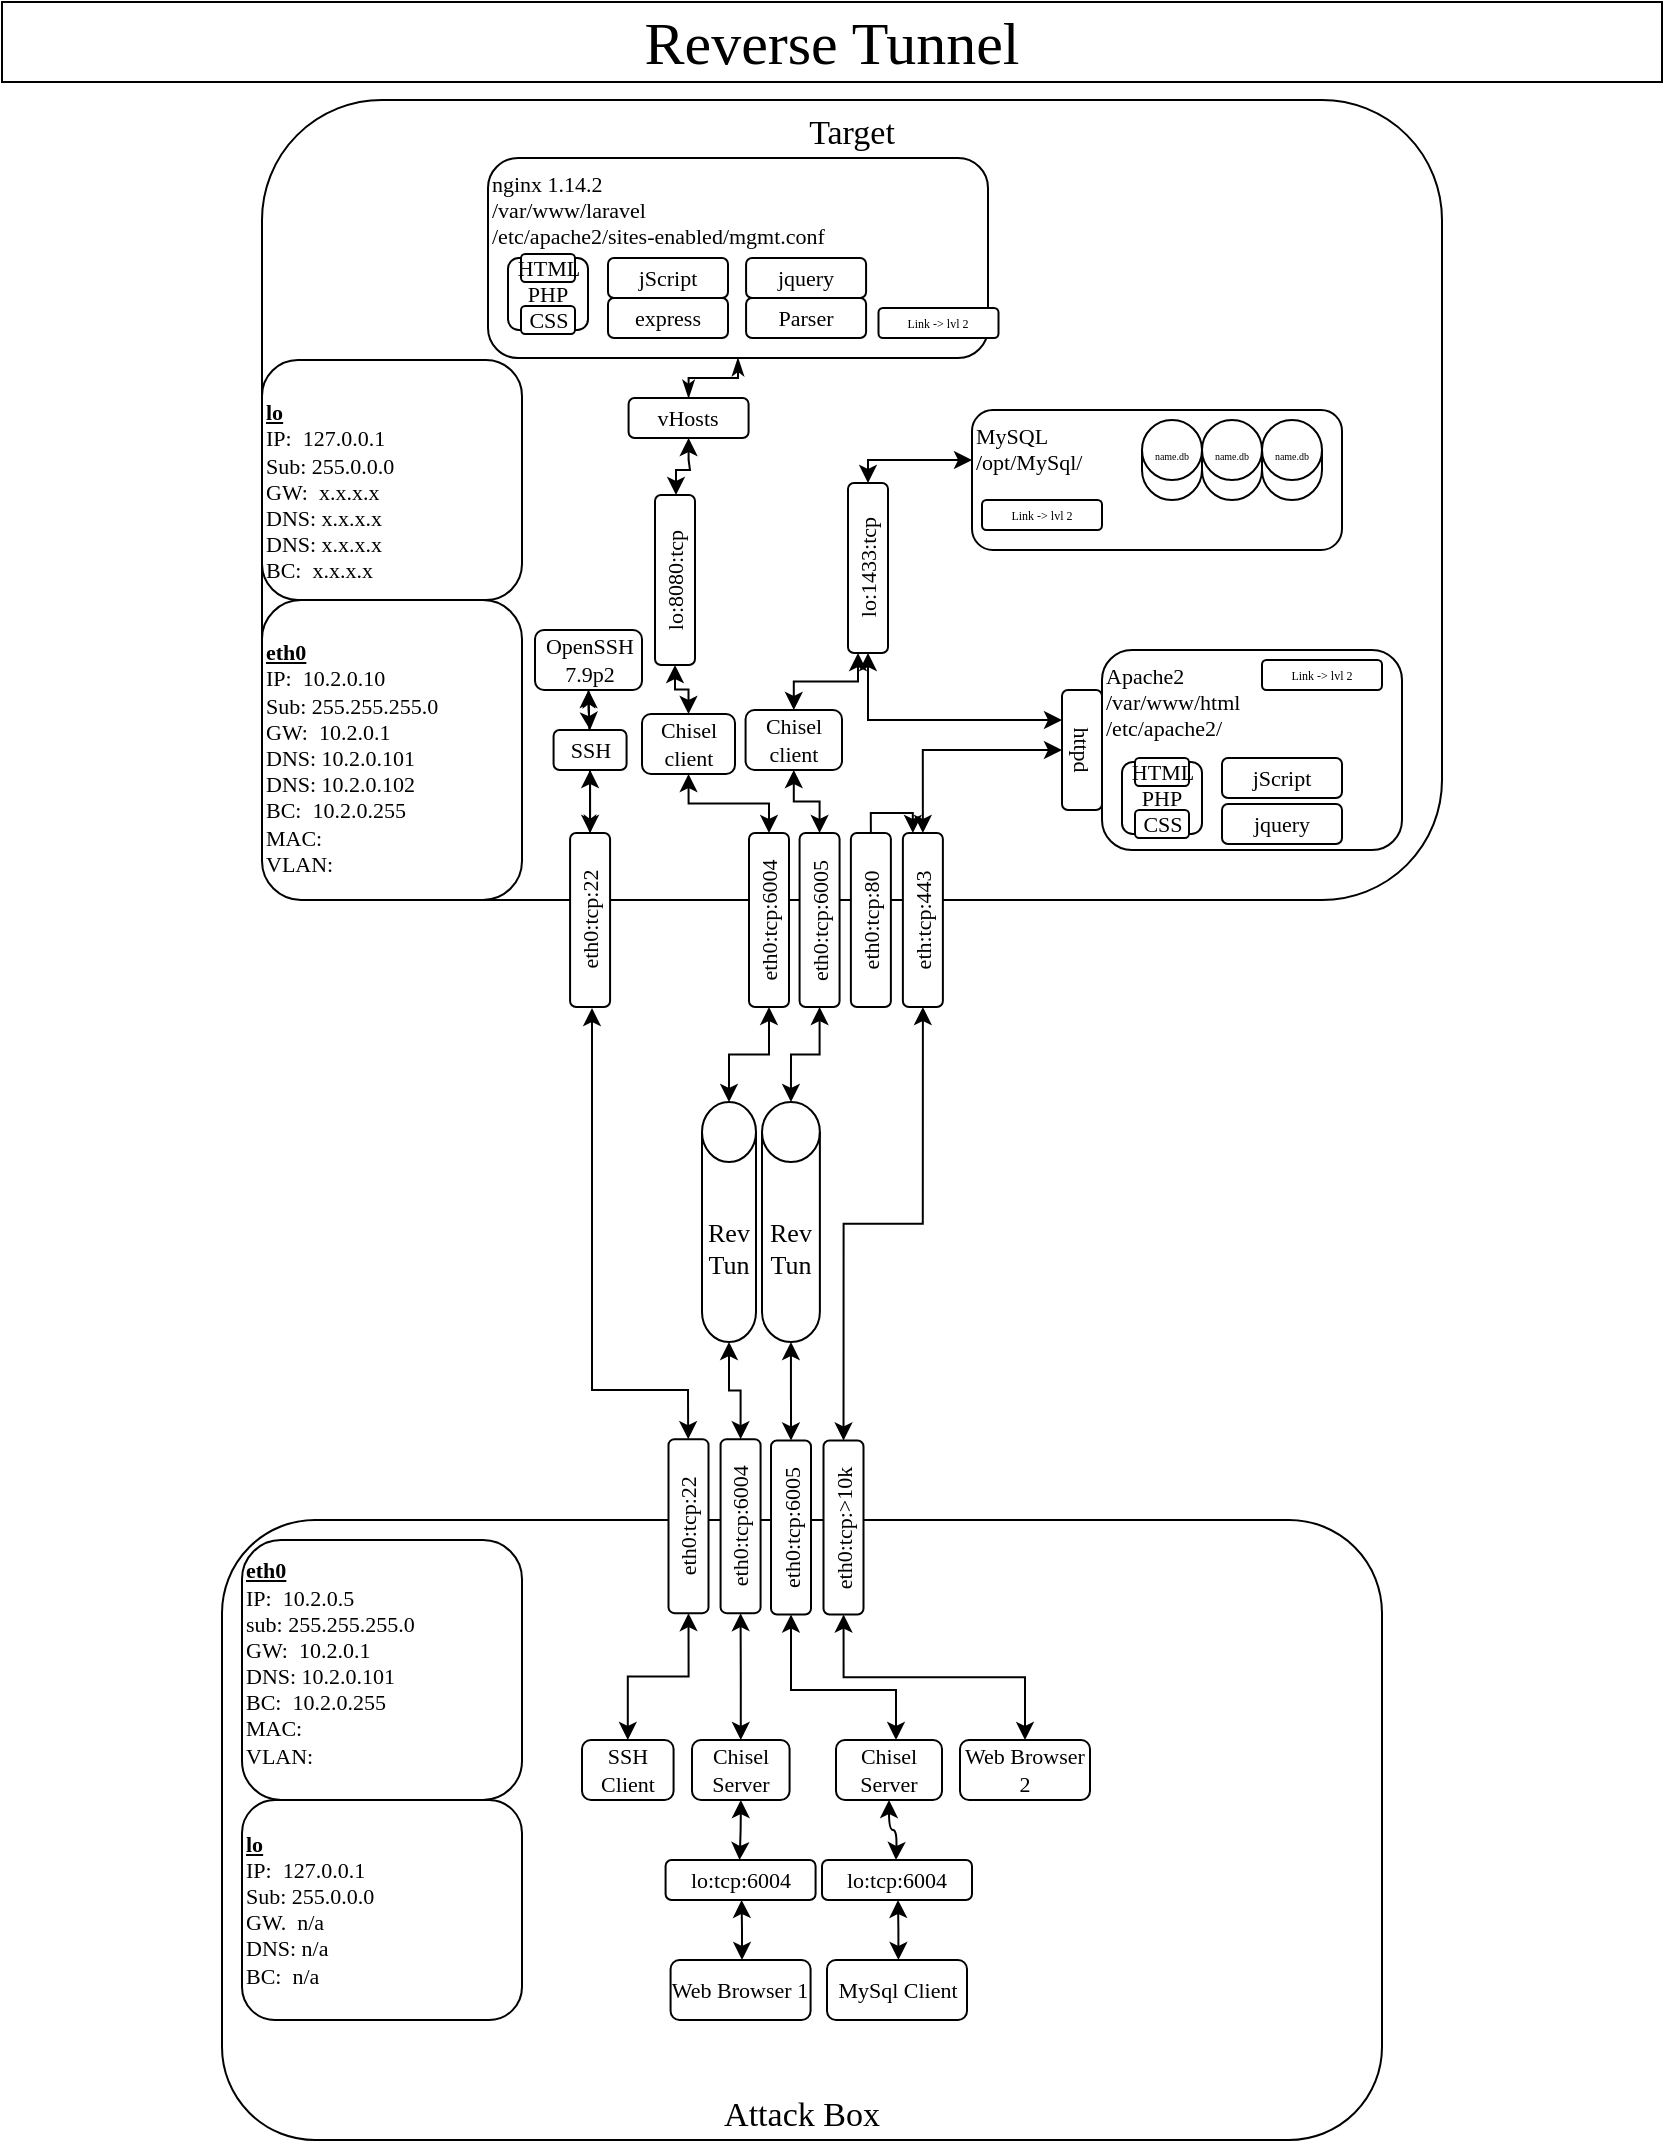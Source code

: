 <mxfile version="16.2.4" type="device"><diagram id="3fpJ-dFq9OA5eeol_tuH" name="Page-1"><mxGraphModel dx="2370" dy="1287" grid="1" gridSize="10" guides="1" tooltips="1" connect="1" arrows="1" fold="1" page="1" pageScale="1" pageWidth="850" pageHeight="1100" math="0" shadow="0"><root><mxCell id="0"/><mxCell id="1" parent="0"/><mxCell id="-dUxKXl-F5HBrXKKuW2g-21" value="Target" style="whiteSpace=wrap;html=1;rounded=1;fontFamily=Lucida Console;fontSize=17;verticalAlign=top;" parent="1" vertex="1"><mxGeometry x="140" y="55" width="590" height="400" as="geometry"/></mxCell><mxCell id="-dUxKXl-F5HBrXKKuW2g-3" value="Attack Box" style="whiteSpace=wrap;html=1;rounded=1;fontFamily=Lucida Console;fontSize=17;verticalAlign=bottom;" parent="1" vertex="1"><mxGeometry x="120" y="765" width="580" height="310" as="geometry"/></mxCell><mxCell id="-dUxKXl-F5HBrXKKuW2g-6" value="&lt;b&gt;&lt;u&gt;eth0&lt;/u&gt;&lt;/b&gt;&lt;br&gt;IP:&amp;nbsp; 10.2.0.5&lt;br&gt;sub: 255.255.255.0&lt;br&gt;GW:&amp;nbsp; 10.2.0.1&lt;br&gt;DNS: 10.2.0.101&lt;br&gt;BC:&amp;nbsp; 10.2.0.255&lt;br&gt;MAC:&amp;nbsp;&lt;br&gt;VLAN:&amp;nbsp;&lt;br&gt;&amp;nbsp;&amp;nbsp;" style="rounded=1;whiteSpace=wrap;html=1;verticalAlign=bottom;align=left;fontFamily=Lucida Console;fontSize=11;" parent="1" vertex="1"><mxGeometry x="130" y="775" width="140" height="130" as="geometry"/></mxCell><mxCell id="-dUxKXl-F5HBrXKKuW2g-7" value="&lt;b&gt;&lt;u&gt;lo&lt;/u&gt;&lt;/b&gt;&lt;br&gt;IP:&amp;nbsp; 127.0.0.1&lt;br&gt;Sub: 255.0.0.0&lt;br&gt;GW.&amp;nbsp; n/a&lt;br&gt;DNS: n/a&lt;br&gt;BC:&amp;nbsp; n/a&lt;br&gt;&amp;nbsp;" style="rounded=1;whiteSpace=wrap;html=1;verticalAlign=bottom;align=left;fontFamily=Lucida Console;fontSize=11;" parent="1" vertex="1"><mxGeometry x="130" y="905" width="140" height="110" as="geometry"/></mxCell><mxCell id="-dUxKXl-F5HBrXKKuW2g-12" value="&lt;b&gt;&lt;u&gt;&lt;br&gt;eth0&lt;/u&gt;&lt;/b&gt;&lt;br&gt;IP:&amp;nbsp; 10.2.0.10&lt;br&gt;Sub: 255.255.255.0&lt;br&gt;GW:&amp;nbsp; 10.2.0.1&lt;br&gt;DNS: 10.2.0.101&lt;br&gt;DNS: 10.2.0.102&lt;br&gt;BC:&amp;nbsp; 10.2.0.255&lt;br&gt;MAC:&amp;nbsp;&lt;br&gt;VLAN:&amp;nbsp;" style="rounded=1;whiteSpace=wrap;html=1;verticalAlign=top;align=left;fontFamily=Lucida Console;fontSize=11;" parent="1" vertex="1"><mxGeometry x="140" y="305" width="130" height="150" as="geometry"/></mxCell><mxCell id="-dUxKXl-F5HBrXKKuW2g-13" value="&lt;b&gt;&lt;u&gt;&lt;br&gt;lo&lt;/u&gt;&lt;/b&gt;&lt;br&gt;IP:&amp;nbsp; 127.0.0.1&lt;br&gt;Sub: 255.0.0.0&lt;br&gt;GW:&amp;nbsp; x.x.x.x&lt;br&gt;DNS: x.x.x.x&lt;br&gt;DNS: x.x.x.x&lt;br&gt;BC:&amp;nbsp; x.x.x.x" style="rounded=1;whiteSpace=wrap;html=1;verticalAlign=top;align=left;fontFamily=Lucida Console;fontSize=11;" parent="1" vertex="1"><mxGeometry x="140" y="185" width="130" height="120" as="geometry"/></mxCell><mxCell id="-dUxKXl-F5HBrXKKuW2g-18" value="eth0:tcp:6004" style="rounded=1;whiteSpace=wrap;html=1;verticalAlign=middle;align=center;spacing=1;fontFamily=Lucida Console;fontSize=11;rotation=-90;" parent="1" vertex="1"><mxGeometry x="335.79" y="758.07" width="87" height="20" as="geometry"/></mxCell><mxCell id="-dUxKXl-F5HBrXKKuW2g-19" value="eth0:tcp:&amp;gt;10k" style="rounded=1;whiteSpace=wrap;html=1;verticalAlign=middle;align=center;spacing=1;fontFamily=Lucida Console;fontSize=11;rotation=-90;" parent="1" vertex="1"><mxGeometry x="387.25" y="758.75" width="87" height="20" as="geometry"/></mxCell><mxCell id="-dUxKXl-F5HBrXKKuW2g-20" value="lo:tcp:6004" style="rounded=1;whiteSpace=wrap;html=1;verticalAlign=middle;align=center;spacing=1;fontFamily=Lucida Console;fontSize=11;rotation=0;" parent="1" vertex="1"><mxGeometry x="341.79" y="935" width="75" height="20" as="geometry"/></mxCell><mxCell id="-dUxKXl-F5HBrXKKuW2g-22" value="eth0:tcp:6004" style="rounded=1;whiteSpace=wrap;html=1;verticalAlign=middle;align=center;spacing=1;fontFamily=Lucida Console;fontSize=11;rotation=-90;" parent="1" vertex="1"><mxGeometry x="350" y="455" width="87" height="20" as="geometry"/></mxCell><mxCell id="-dUxKXl-F5HBrXKKuW2g-23" value="eth:tcp:443" style="rounded=1;whiteSpace=wrap;html=1;verticalAlign=middle;align=center;spacing=1;fontFamily=Lucida Console;fontSize=11;rotation=-90;" parent="1" vertex="1"><mxGeometry x="426.94" y="455" width="87" height="20" as="geometry"/></mxCell><mxCell id="-dUxKXl-F5HBrXKKuW2g-24" value="eth0:tcp:80" style="rounded=1;whiteSpace=wrap;html=1;verticalAlign=middle;align=center;spacing=1;fontFamily=Lucida Console;fontSize=11;rotation=-90;" parent="1" vertex="1"><mxGeometry x="400.94" y="455" width="87" height="20" as="geometry"/></mxCell><mxCell id="-dUxKXl-F5HBrXKKuW2g-25" value="lo:1433:tcp" style="rounded=1;whiteSpace=wrap;html=1;verticalAlign=middle;align=center;spacing=1;fontFamily=Lucida Console;fontSize=11;rotation=-90;" parent="1" vertex="1"><mxGeometry x="400.5" y="279" width="85" height="20" as="geometry"/></mxCell><mxCell id="-dUxKXl-F5HBrXKKuW2g-26" value="" style="endArrow=classic;startArrow=classic;html=1;rounded=0;fontFamily=Lucida Console;fontSize=17;entryX=0;entryY=0.5;entryDx=0;entryDy=0;sketch=0;edgeStyle=orthogonalEdgeStyle;exitX=0.5;exitY=0;exitDx=0;exitDy=0;" parent="1" source="-dUxKXl-F5HBrXKKuW2g-29" target="-dUxKXl-F5HBrXKKuW2g-18" edge="1"><mxGeometry width="50" height="50" relative="1" as="geometry"><mxPoint x="750" y="855" as="sourcePoint"/><mxPoint x="800" y="805" as="targetPoint"/></mxGeometry></mxCell><mxCell id="-dUxKXl-F5HBrXKKuW2g-27" value="Web Browser 1" style="rounded=1;whiteSpace=wrap;html=1;verticalAlign=middle;align=center;spacing=1;fontFamily=Lucida Console;fontSize=11;rotation=0;" parent="1" vertex="1"><mxGeometry x="344.29" y="985" width="70" height="30" as="geometry"/></mxCell><mxCell id="-dUxKXl-F5HBrXKKuW2g-29" value="Chisel Server" style="rounded=1;whiteSpace=wrap;html=1;verticalAlign=middle;align=center;spacing=1;fontFamily=Lucida Console;fontSize=11;rotation=0;" parent="1" vertex="1"><mxGeometry x="355" y="875" width="48.79" height="30" as="geometry"/></mxCell><mxCell id="-dUxKXl-F5HBrXKKuW2g-30" value="" style="endArrow=classic;startArrow=classic;html=1;rounded=0;fontFamily=Lucida Console;fontSize=17;sketch=0;edgeStyle=orthogonalEdgeStyle;entryX=0.5;entryY=1;entryDx=0;entryDy=0;" parent="1" edge="1"><mxGeometry width="50" height="50" relative="1" as="geometry"><mxPoint x="380" y="985" as="sourcePoint"/><mxPoint x="379.79" y="955" as="targetPoint"/><Array as="points"><mxPoint x="380" y="970"/></Array></mxGeometry></mxCell><mxCell id="-dUxKXl-F5HBrXKKuW2g-31" value="Web Browser 2" style="rounded=1;whiteSpace=wrap;html=1;verticalAlign=middle;align=center;spacing=1;fontFamily=Lucida Console;fontSize=11;rotation=0;" parent="1" vertex="1"><mxGeometry x="489" y="875" width="65" height="30" as="geometry"/></mxCell><mxCell id="-dUxKXl-F5HBrXKKuW2g-33" value="Rev&lt;br&gt;Tun" style="shape=cylinder3;whiteSpace=wrap;html=1;boundedLbl=1;backgroundOutline=1;size=15;rounded=1;fontFamily=Lucida Console;fontSize=13;" parent="1" vertex="1"><mxGeometry x="360" y="556" width="27" height="120" as="geometry"/></mxCell><mxCell id="-dUxKXl-F5HBrXKKuW2g-34" value="" style="endArrow=classic;startArrow=classic;html=1;rounded=0;fontFamily=Lucida Console;fontSize=17;entryX=0.5;entryY=0;entryDx=0;entryDy=0;sketch=0;edgeStyle=orthogonalEdgeStyle;entryPerimeter=0;exitX=0;exitY=0.5;exitDx=0;exitDy=0;" parent="1" source="-dUxKXl-F5HBrXKKuW2g-22" target="-dUxKXl-F5HBrXKKuW2g-33" edge="1"><mxGeometry width="50" height="50" relative="1" as="geometry"><mxPoint x="430" y="455" as="sourcePoint"/><mxPoint x="430" y="490" as="targetPoint"/></mxGeometry></mxCell><mxCell id="-dUxKXl-F5HBrXKKuW2g-35" value="" style="endArrow=classic;startArrow=classic;html=1;rounded=0;fontFamily=Lucida Console;fontSize=17;exitX=1;exitY=0.5;exitDx=0;exitDy=0;entryX=0.5;entryY=1;entryDx=0;entryDy=0;sketch=0;edgeStyle=orthogonalEdgeStyle;entryPerimeter=0;" parent="1" source="-dUxKXl-F5HBrXKKuW2g-18" target="-dUxKXl-F5HBrXKKuW2g-33" edge="1"><mxGeometry width="50" height="50" relative="1" as="geometry"><mxPoint x="580" y="655" as="sourcePoint"/><mxPoint x="490" y="585" as="targetPoint"/></mxGeometry></mxCell><mxCell id="-dUxKXl-F5HBrXKKuW2g-37" value="httpd" style="rounded=1;whiteSpace=wrap;html=1;verticalAlign=middle;align=center;spacing=1;fontFamily=Lucida Console;fontSize=11;rotation=90;" parent="1" vertex="1"><mxGeometry x="520" y="370" width="60" height="20" as="geometry"/></mxCell><mxCell id="-dUxKXl-F5HBrXKKuW2g-38" value="" style="endArrow=classic;startArrow=classic;html=1;rounded=0;fontFamily=Lucida Console;fontSize=17;exitX=0.5;exitY=1;exitDx=0;exitDy=0;sketch=0;edgeStyle=orthogonalEdgeStyle;curved=1;entryX=0.5;entryY=0;entryDx=0;entryDy=0;" parent="1" source="-dUxKXl-F5HBrXKKuW2g-29" edge="1"><mxGeometry width="50" height="50" relative="1" as="geometry"><mxPoint x="890" y="984.97" as="sourcePoint"/><mxPoint x="378.79" y="935" as="targetPoint"/></mxGeometry></mxCell><mxCell id="-dUxKXl-F5HBrXKKuW2g-39" value="Apache2&amp;nbsp;&lt;br&gt;/var/www/html&lt;br&gt;/etc/apache2/" style="rounded=1;whiteSpace=wrap;html=1;verticalAlign=top;align=left;fontFamily=Lucida Console;fontSize=11;" parent="1" vertex="1"><mxGeometry x="560" y="330" width="150" height="100" as="geometry"/></mxCell><mxCell id="-dUxKXl-F5HBrXKKuW2g-40" value="" style="endArrow=classic;startArrow=classic;html=1;rounded=0;fontFamily=Lucida Console;fontSize=17;exitX=0.5;exitY=1;exitDx=0;exitDy=0;entryX=1;entryY=0.5;entryDx=0;entryDy=0;sketch=0;edgeStyle=orthogonalEdgeStyle;" parent="1" source="-dUxKXl-F5HBrXKKuW2g-37" target="-dUxKXl-F5HBrXKKuW2g-23" edge="1"><mxGeometry width="50" height="50" relative="1" as="geometry"><mxPoint x="485" y="445.0" as="sourcePoint"/><mxPoint x="450" y="505.0" as="targetPoint"/></mxGeometry></mxCell><mxCell id="-dUxKXl-F5HBrXKKuW2g-41" value="lo:8080:tcp" style="rounded=1;whiteSpace=wrap;html=1;verticalAlign=middle;align=center;spacing=1;fontFamily=Lucida Console;fontSize=11;rotation=-90;" parent="1" vertex="1"><mxGeometry x="304" y="285" width="85" height="20" as="geometry"/></mxCell><mxCell id="-dUxKXl-F5HBrXKKuW2g-43" value="" style="endArrow=classic;startArrow=classic;html=1;rounded=0;fontFamily=Lucida Console;fontSize=17;entryX=1;entryY=0.5;entryDx=0;entryDy=0;sketch=0;edgeStyle=orthogonalEdgeStyle;exitX=0.5;exitY=1;exitDx=0;exitDy=0;" parent="1" source="-dUxKXl-F5HBrXKKuW2g-28" target="-dUxKXl-F5HBrXKKuW2g-22" edge="1"><mxGeometry width="50" height="50" relative="1" as="geometry"><mxPoint x="300" y="255" as="sourcePoint"/><mxPoint x="490" y="535.0" as="targetPoint"/></mxGeometry></mxCell><mxCell id="-dUxKXl-F5HBrXKKuW2g-28" value="Chisel client" style="rounded=1;whiteSpace=wrap;html=1;verticalAlign=middle;align=center;spacing=1;fontFamily=Lucida Console;fontSize=11;rotation=0;" parent="1" vertex="1"><mxGeometry x="330" y="362" width="46.5" height="30" as="geometry"/></mxCell><mxCell id="-dUxKXl-F5HBrXKKuW2g-44" value="" style="endArrow=classic;startArrow=classic;html=1;rounded=0;fontFamily=Lucida Console;fontSize=17;sketch=0;edgeStyle=orthogonalEdgeStyle;exitX=0;exitY=0.5;exitDx=0;exitDy=0;" parent="1" source="-dUxKXl-F5HBrXKKuW2g-41" target="-dUxKXl-F5HBrXKKuW2g-28" edge="1"><mxGeometry width="50" height="50" relative="1" as="geometry"><mxPoint x="520" y="350" as="sourcePoint"/><mxPoint x="360" y="525" as="targetPoint"/></mxGeometry></mxCell><mxCell id="-dUxKXl-F5HBrXKKuW2g-45" value="" style="endArrow=classic;startArrow=classic;html=1;rounded=0;fontFamily=Lucida Console;fontSize=17;entryX=0;entryY=0.5;entryDx=0;entryDy=0;sketch=0;edgeStyle=orthogonalEdgeStyle;exitX=0.25;exitY=1;exitDx=0;exitDy=0;" parent="1" source="-dUxKXl-F5HBrXKKuW2g-37" target="-dUxKXl-F5HBrXKKuW2g-25" edge="1"><mxGeometry width="50" height="50" relative="1" as="geometry"><mxPoint x="630" y="305" as="sourcePoint"/><mxPoint x="403" y="331.5" as="targetPoint"/><Array as="points"><mxPoint x="443" y="365"/></Array></mxGeometry></mxCell><mxCell id="-dUxKXl-F5HBrXKKuW2g-47" value="jScript" style="rounded=1;whiteSpace=wrap;html=1;verticalAlign=middle;align=center;spacing=1;fontFamily=Lucida Console;fontSize=11;rotation=0;" parent="1" vertex="1"><mxGeometry x="620" y="384" width="60" height="20" as="geometry"/></mxCell><mxCell id="-dUxKXl-F5HBrXKKuW2g-48" value="jquery" style="rounded=1;whiteSpace=wrap;html=1;verticalAlign=middle;align=center;spacing=1;fontFamily=Lucida Console;fontSize=11;rotation=0;" parent="1" vertex="1"><mxGeometry x="620" y="407" width="60" height="20" as="geometry"/></mxCell><mxCell id="90v7j6480CIM0AtkA2LS-1" value="" style="endArrow=classic;startArrow=classic;html=1;rounded=0;fontFamily=Lucida Console;fontSize=17;exitX=0.5;exitY=0;exitDx=0;exitDy=0;sketch=0;edgeStyle=orthogonalEdgeStyle;" edge="1" parent="1" source="-dUxKXl-F5HBrXKKuW2g-31" target="-dUxKXl-F5HBrXKKuW2g-19"><mxGeometry width="50" height="50" relative="1" as="geometry"><mxPoint x="615" y="900" as="sourcePoint"/><mxPoint x="515" y="855" as="targetPoint"/></mxGeometry></mxCell><mxCell id="90v7j6480CIM0AtkA2LS-2" value="" style="endArrow=classic;startArrow=none;html=1;rounded=0;fontFamily=Lucida Console;fontSize=17;entryX=1;entryY=0.25;entryDx=0;entryDy=0;sketch=0;edgeStyle=orthogonalEdgeStyle;exitX=1;exitY=0.5;exitDx=0;exitDy=0;startFill=0;" edge="1" parent="1" source="-dUxKXl-F5HBrXKKuW2g-24" target="-dUxKXl-F5HBrXKKuW2g-23"><mxGeometry width="50" height="50" relative="1" as="geometry"><mxPoint x="543.25" y="475" as="sourcePoint"/><mxPoint x="543.25" y="511.5" as="targetPoint"/></mxGeometry></mxCell><mxCell id="90v7j6480CIM0AtkA2LS-3" value="" style="endArrow=classic;startArrow=classic;html=1;rounded=0;fontFamily=Lucida Console;fontSize=17;sketch=0;edgeStyle=orthogonalEdgeStyle;exitX=0;exitY=0.5;exitDx=0;exitDy=0;" edge="1" parent="1" source="-dUxKXl-F5HBrXKKuW2g-23" target="-dUxKXl-F5HBrXKKuW2g-19"><mxGeometry width="50" height="50" relative="1" as="geometry"><mxPoint x="460" y="475" as="sourcePoint"/><mxPoint x="473.79" y="581.5" as="targetPoint"/></mxGeometry></mxCell><mxCell id="90v7j6480CIM0AtkA2LS-4" value="nginx 1.14.2&lt;br&gt;/var/www/laravel&lt;br&gt;/etc/apache2/sites-enabled/mgmt.conf" style="rounded=1;whiteSpace=wrap;html=1;verticalAlign=top;align=left;fontFamily=Lucida Console;fontSize=11;" vertex="1" parent="1"><mxGeometry x="253" y="84" width="250" height="100" as="geometry"/></mxCell><mxCell id="90v7j6480CIM0AtkA2LS-5" value="PHP" style="rounded=1;whiteSpace=wrap;html=1;verticalAlign=middle;align=center;spacing=1;fontFamily=Lucida Console;fontSize=11;rotation=0;" vertex="1" parent="1"><mxGeometry x="263" y="134" width="40" height="36" as="geometry"/></mxCell><mxCell id="90v7j6480CIM0AtkA2LS-6" value="jScript" style="rounded=1;whiteSpace=wrap;html=1;verticalAlign=middle;align=center;spacing=1;fontFamily=Lucida Console;fontSize=11;rotation=0;" vertex="1" parent="1"><mxGeometry x="313" y="134" width="60" height="20" as="geometry"/></mxCell><mxCell id="90v7j6480CIM0AtkA2LS-7" value="jquery" style="rounded=1;whiteSpace=wrap;html=1;verticalAlign=middle;align=center;spacing=1;fontFamily=Lucida Console;fontSize=11;rotation=0;" vertex="1" parent="1"><mxGeometry x="382.04" y="134" width="60" height="20" as="geometry"/></mxCell><mxCell id="90v7j6480CIM0AtkA2LS-8" value="express" style="rounded=1;whiteSpace=wrap;html=1;verticalAlign=middle;align=center;spacing=1;fontFamily=Lucida Console;fontSize=11;rotation=0;" vertex="1" parent="1"><mxGeometry x="313" y="154" width="60" height="20" as="geometry"/></mxCell><mxCell id="90v7j6480CIM0AtkA2LS-9" value="Parser" style="rounded=1;whiteSpace=wrap;html=1;verticalAlign=middle;align=center;spacing=1;fontFamily=Lucida Console;fontSize=11;rotation=0;" vertex="1" parent="1"><mxGeometry x="382.04" y="154" width="60" height="20" as="geometry"/></mxCell><mxCell id="90v7j6480CIM0AtkA2LS-11" value="vHosts" style="rounded=1;whiteSpace=wrap;html=1;verticalAlign=middle;align=center;spacing=1;fontFamily=Lucida Console;fontSize=11;rotation=0;" vertex="1" parent="1"><mxGeometry x="323.29" y="204" width="60" height="20" as="geometry"/></mxCell><mxCell id="90v7j6480CIM0AtkA2LS-12" value="" style="endArrow=classic;startArrow=classic;html=1;rounded=0;fontFamily=Lucida Console;fontSize=17;entryX=1;entryY=0.5;entryDx=0;entryDy=0;sketch=0;edgeStyle=orthogonalEdgeStyle;exitX=0.5;exitY=1;exitDx=0;exitDy=0;" edge="1" parent="1" source="90v7j6480CIM0AtkA2LS-11" target="-dUxKXl-F5HBrXKKuW2g-41"><mxGeometry width="50" height="50" relative="1" as="geometry"><mxPoint x="640" y="48.5" as="sourcePoint"/><mxPoint x="503.0" y="15" as="targetPoint"/><Array as="points"><mxPoint x="353" y="235"/><mxPoint x="354" y="235"/><mxPoint x="354" y="240"/><mxPoint x="347" y="240"/><mxPoint x="347" y="253"/></Array></mxGeometry></mxCell><mxCell id="90v7j6480CIM0AtkA2LS-15" value="CSS" style="rounded=1;whiteSpace=wrap;html=1;verticalAlign=middle;align=center;spacing=1;fontFamily=Lucida Console;fontSize=11;rotation=0;" vertex="1" parent="1"><mxGeometry x="269.5" y="158" width="27" height="14" as="geometry"/></mxCell><mxCell id="90v7j6480CIM0AtkA2LS-16" value="" style="endArrow=classicThin;html=1;rounded=0;fontFamily=Lucida Console;fontSize=11;fontColor=default;startArrow=classicThin;startFill=1;edgeStyle=orthogonalEdgeStyle;exitX=0.5;exitY=0;exitDx=0;exitDy=0;endFill=1;" edge="1" parent="1" source="90v7j6480CIM0AtkA2LS-11" target="90v7j6480CIM0AtkA2LS-4"><mxGeometry width="50" height="50" relative="1" as="geometry"><mxPoint x="350" y="235" as="sourcePoint"/><mxPoint x="400" y="185" as="targetPoint"/></mxGeometry></mxCell><mxCell id="90v7j6480CIM0AtkA2LS-21" value="MySQL&lt;br&gt;/opt/MySql/&lt;br&gt;&amp;nbsp;" style="rounded=1;whiteSpace=wrap;html=1;verticalAlign=top;align=left;fontFamily=Lucida Console;fontSize=11;" vertex="1" parent="1"><mxGeometry x="495" y="210" width="185" height="70" as="geometry"/></mxCell><mxCell id="90v7j6480CIM0AtkA2LS-22" value="" style="endArrow=classic;startArrow=classic;html=1;rounded=0;fontFamily=Lucida Console;fontSize=17;entryX=1;entryY=0.5;entryDx=0;entryDy=0;sketch=0;edgeStyle=orthogonalEdgeStyle;" edge="1" parent="1" target="-dUxKXl-F5HBrXKKuW2g-25"><mxGeometry width="50" height="50" relative="1" as="geometry"><mxPoint x="495" y="235" as="sourcePoint"/><mxPoint x="464" y="272.25" as="targetPoint"/><Array as="points"><mxPoint x="443" y="235"/></Array></mxGeometry></mxCell><mxCell id="90v7j6480CIM0AtkA2LS-23" value="Link -&amp;gt; lvl 2" style="rounded=1;whiteSpace=wrap;html=1;verticalAlign=middle;align=center;fontFamily=Lucida Console;fontSize=6;" vertex="1" parent="1"><mxGeometry x="500" y="255" width="60" height="15" as="geometry"/></mxCell><mxCell id="90v7j6480CIM0AtkA2LS-24" value="Link -&amp;gt; lvl 2" style="rounded=1;whiteSpace=wrap;html=1;verticalAlign=middle;align=center;fontFamily=Lucida Console;fontSize=6;" vertex="1" parent="1"><mxGeometry x="640" y="335" width="60" height="15" as="geometry"/></mxCell><mxCell id="90v7j6480CIM0AtkA2LS-25" value="Link -&amp;gt; lvl 2" style="rounded=1;whiteSpace=wrap;html=1;verticalAlign=middle;align=center;fontFamily=Lucida Console;fontSize=6;" vertex="1" parent="1"><mxGeometry x="448.25" y="159" width="60" height="15" as="geometry"/></mxCell><mxCell id="90v7j6480CIM0AtkA2LS-26" value="&lt;font style=&quot;font-size: 30px&quot;&gt;Reverse Tunnel&lt;/font&gt;" style="rounded=0;whiteSpace=wrap;html=1;fontFamily=Lucida Console;fontSize=6;fontColor=default;strokeColor=default;fillColor=default;" vertex="1" parent="1"><mxGeometry x="10" y="6" width="830" height="40" as="geometry"/></mxCell><mxCell id="90v7j6480CIM0AtkA2LS-27" value="eth0:tcp:6005" style="rounded=1;whiteSpace=wrap;html=1;verticalAlign=middle;align=center;spacing=1;fontFamily=Lucida Console;fontSize=11;rotation=-90;" vertex="1" parent="1"><mxGeometry x="375.29" y="455" width="87" height="20" as="geometry"/></mxCell><mxCell id="90v7j6480CIM0AtkA2LS-28" value="lo:tcp:6004" style="rounded=1;whiteSpace=wrap;html=1;verticalAlign=middle;align=center;spacing=1;fontFamily=Lucida Console;fontSize=11;rotation=0;" vertex="1" parent="1"><mxGeometry x="420" y="935" width="75" height="20" as="geometry"/></mxCell><mxCell id="90v7j6480CIM0AtkA2LS-29" value="MySql Client" style="rounded=1;whiteSpace=wrap;html=1;verticalAlign=middle;align=center;spacing=1;fontFamily=Lucida Console;fontSize=11;rotation=0;" vertex="1" parent="1"><mxGeometry x="422.5" y="985" width="70" height="30" as="geometry"/></mxCell><mxCell id="90v7j6480CIM0AtkA2LS-30" value="Chisel Server" style="rounded=1;whiteSpace=wrap;html=1;verticalAlign=middle;align=center;spacing=1;fontFamily=Lucida Console;fontSize=11;rotation=0;" vertex="1" parent="1"><mxGeometry x="427" y="875" width="53" height="30" as="geometry"/></mxCell><mxCell id="90v7j6480CIM0AtkA2LS-31" value="" style="endArrow=classic;startArrow=classic;html=1;rounded=0;fontFamily=Lucida Console;fontSize=17;sketch=0;edgeStyle=orthogonalEdgeStyle;entryX=0.5;entryY=1;entryDx=0;entryDy=0;" edge="1" parent="1"><mxGeometry width="50" height="50" relative="1" as="geometry"><mxPoint x="458.21" y="985" as="sourcePoint"/><mxPoint x="458.0" y="955" as="targetPoint"/><Array as="points"><mxPoint x="458.21" y="970"/></Array></mxGeometry></mxCell><mxCell id="90v7j6480CIM0AtkA2LS-32" value="" style="endArrow=classic;startArrow=classic;html=1;rounded=0;fontFamily=Lucida Console;fontSize=17;exitX=0.5;exitY=1;exitDx=0;exitDy=0;sketch=0;edgeStyle=orthogonalEdgeStyle;curved=1;entryX=0.5;entryY=0;entryDx=0;entryDy=0;" edge="1" parent="1" source="90v7j6480CIM0AtkA2LS-30"><mxGeometry width="50" height="50" relative="1" as="geometry"><mxPoint x="968.21" y="984.97" as="sourcePoint"/><mxPoint x="457.0" y="935" as="targetPoint"/></mxGeometry></mxCell><mxCell id="90v7j6480CIM0AtkA2LS-33" value="eth0:tcp:6005" style="rounded=1;whiteSpace=wrap;html=1;verticalAlign=middle;align=center;spacing=1;fontFamily=Lucida Console;fontSize=11;rotation=-90;" vertex="1" parent="1"><mxGeometry x="361" y="758.75" width="87" height="20" as="geometry"/></mxCell><mxCell id="90v7j6480CIM0AtkA2LS-34" value="Rev&lt;br&gt;Tun" style="shape=cylinder3;whiteSpace=wrap;html=1;boundedLbl=1;backgroundOutline=1;size=15;rounded=1;fontFamily=Lucida Console;fontSize=13;" vertex="1" parent="1"><mxGeometry x="390" y="556" width="28.94" height="120" as="geometry"/></mxCell><mxCell id="90v7j6480CIM0AtkA2LS-35" value="" style="endArrow=classic;startArrow=classic;html=1;rounded=0;fontFamily=Lucida Console;fontSize=17;exitX=1;exitY=0.5;exitDx=0;exitDy=0;entryX=0.5;entryY=1;entryDx=0;entryDy=0;sketch=0;edgeStyle=orthogonalEdgeStyle;entryPerimeter=0;" edge="1" parent="1" source="90v7j6480CIM0AtkA2LS-33" target="90v7j6480CIM0AtkA2LS-34"><mxGeometry width="50" height="50" relative="1" as="geometry"><mxPoint x="590.15" y="640.27" as="sourcePoint"/><mxPoint x="549.86" y="591.7" as="targetPoint"/></mxGeometry></mxCell><mxCell id="90v7j6480CIM0AtkA2LS-36" value="" style="endArrow=classic;startArrow=classic;html=1;rounded=0;fontFamily=Lucida Console;fontSize=17;entryX=0;entryY=0.5;entryDx=0;entryDy=0;sketch=0;edgeStyle=orthogonalEdgeStyle;exitX=0.5;exitY=0;exitDx=0;exitDy=0;exitPerimeter=0;" edge="1" parent="1" source="90v7j6480CIM0AtkA2LS-34" target="90v7j6480CIM0AtkA2LS-27"><mxGeometry width="50" height="50" relative="1" as="geometry"><mxPoint x="399.29" y="744.57" as="sourcePoint"/><mxPoint x="359" y="696" as="targetPoint"/></mxGeometry></mxCell><mxCell id="90v7j6480CIM0AtkA2LS-37" value="Chisel client" style="rounded=1;whiteSpace=wrap;html=1;verticalAlign=middle;align=center;spacing=1;fontFamily=Lucida Console;fontSize=11;rotation=0;" vertex="1" parent="1"><mxGeometry x="381.79" y="360" width="48.21" height="30" as="geometry"/></mxCell><mxCell id="90v7j6480CIM0AtkA2LS-38" value="" style="endArrow=classic;startArrow=classic;html=1;rounded=0;fontFamily=Lucida Console;fontSize=17;entryX=1;entryY=0.5;entryDx=0;entryDy=0;sketch=0;edgeStyle=orthogonalEdgeStyle;exitX=0.5;exitY=1;exitDx=0;exitDy=0;" edge="1" parent="1" source="90v7j6480CIM0AtkA2LS-37" target="90v7j6480CIM0AtkA2LS-27"><mxGeometry width="50" height="50" relative="1" as="geometry"><mxPoint x="356.5" y="402" as="sourcePoint"/><mxPoint x="403.5" y="431.5" as="targetPoint"/></mxGeometry></mxCell><mxCell id="90v7j6480CIM0AtkA2LS-39" value="" style="endArrow=classic;startArrow=classic;html=1;rounded=0;fontFamily=Lucida Console;fontSize=17;entryX=0.5;entryY=0;entryDx=0;entryDy=0;sketch=0;edgeStyle=orthogonalEdgeStyle;exitX=0;exitY=0.25;exitDx=0;exitDy=0;" edge="1" parent="1" source="-dUxKXl-F5HBrXKKuW2g-25" target="90v7j6480CIM0AtkA2LS-37"><mxGeometry width="50" height="50" relative="1" as="geometry"><mxPoint x="384.285" y="298.5" as="sourcePoint"/><mxPoint x="397.18" y="330" as="targetPoint"/></mxGeometry></mxCell><mxCell id="90v7j6480CIM0AtkA2LS-40" value="" style="endArrow=classic;startArrow=classic;html=1;rounded=0;fontFamily=Lucida Console;fontSize=17;sketch=0;edgeStyle=orthogonalEdgeStyle;exitX=0;exitY=0.5;exitDx=0;exitDy=0;" edge="1" parent="1" source="90v7j6480CIM0AtkA2LS-33" target="90v7j6480CIM0AtkA2LS-30"><mxGeometry width="50" height="50" relative="1" as="geometry"><mxPoint x="403.555" y="830" as="sourcePoint"/><mxPoint x="416.45" y="861.5" as="targetPoint"/><Array as="points"><mxPoint x="405" y="850"/><mxPoint x="457" y="850"/></Array></mxGeometry></mxCell><mxCell id="90v7j6480CIM0AtkA2LS-49" value="" style="edgeStyle=orthogonalEdgeStyle;rounded=0;orthogonalLoop=1;jettySize=auto;html=1;fontFamily=Lucida Console;fontSize=30;fontColor=default;startArrow=classicThin;startFill=1;endArrow=classicThin;endFill=1;" edge="1" parent="1" source="90v7j6480CIM0AtkA2LS-41" target="90v7j6480CIM0AtkA2LS-43"><mxGeometry relative="1" as="geometry"/></mxCell><mxCell id="90v7j6480CIM0AtkA2LS-41" value="eth0:tcp:22" style="rounded=1;whiteSpace=wrap;html=1;verticalAlign=middle;align=center;spacing=1;fontFamily=Lucida Console;fontSize=11;rotation=-90;" vertex="1" parent="1"><mxGeometry x="260.54" y="455" width="87" height="20" as="geometry"/></mxCell><mxCell id="90v7j6480CIM0AtkA2LS-42" value="SSH" style="rounded=1;whiteSpace=wrap;html=1;verticalAlign=middle;align=center;spacing=1;fontFamily=Lucida Console;fontSize=11;rotation=0;" vertex="1" parent="1"><mxGeometry x="285.79" y="370" width="36.5" height="20" as="geometry"/></mxCell><mxCell id="90v7j6480CIM0AtkA2LS-43" value="OpenSSH&lt;br&gt;7.9p2" style="rounded=1;whiteSpace=wrap;html=1;verticalAlign=middle;align=center;spacing=1;fontFamily=Lucida Console;fontSize=11;rotation=0;" vertex="1" parent="1"><mxGeometry x="276.5" y="320" width="53.5" height="30" as="geometry"/></mxCell><mxCell id="90v7j6480CIM0AtkA2LS-44" value="" style="endArrow=classic;startArrow=classic;html=1;rounded=0;fontFamily=Lucida Console;fontSize=17;sketch=0;edgeStyle=orthogonalEdgeStyle;exitX=0.5;exitY=1;exitDx=0;exitDy=0;entryX=1;entryY=0.5;entryDx=0;entryDy=0;" edge="1" parent="1" source="90v7j6480CIM0AtkA2LS-42" target="90v7j6480CIM0AtkA2LS-41"><mxGeometry width="50" height="50" relative="1" as="geometry"><mxPoint x="240.105" y="490" as="sourcePoint"/><mxPoint x="305" y="420" as="targetPoint"/></mxGeometry></mxCell><mxCell id="90v7j6480CIM0AtkA2LS-45" value="" style="endArrow=classic;startArrow=classic;html=1;rounded=0;fontFamily=Lucida Console;fontSize=17;sketch=0;edgeStyle=orthogonalEdgeStyle;" edge="1" parent="1" target="90v7j6480CIM0AtkA2LS-46"><mxGeometry width="50" height="50" relative="1" as="geometry"><mxPoint x="305" y="509" as="sourcePoint"/><mxPoint x="330" y="740" as="targetPoint"/><Array as="points"><mxPoint x="305" y="509"/><mxPoint x="305" y="700"/><mxPoint x="353" y="700"/></Array></mxGeometry></mxCell><mxCell id="90v7j6480CIM0AtkA2LS-46" value="eth0:tcp:22" style="rounded=1;whiteSpace=wrap;html=1;verticalAlign=middle;align=center;spacing=1;fontFamily=Lucida Console;fontSize=11;rotation=-90;" vertex="1" parent="1"><mxGeometry x="309.75" y="758.07" width="87" height="20" as="geometry"/></mxCell><mxCell id="90v7j6480CIM0AtkA2LS-47" value="" style="endArrow=classic;startArrow=classic;html=1;rounded=0;fontFamily=Lucida Console;fontSize=17;sketch=0;edgeStyle=orthogonalEdgeStyle;exitX=0.5;exitY=1;exitDx=0;exitDy=0;entryX=0.5;entryY=0;entryDx=0;entryDy=0;" edge="1" parent="1" source="90v7j6480CIM0AtkA2LS-43" target="90v7j6480CIM0AtkA2LS-42"><mxGeometry width="50" height="50" relative="1" as="geometry"><mxPoint x="282.82" y="350" as="sourcePoint"/><mxPoint x="282.78" y="380" as="targetPoint"/></mxGeometry></mxCell><mxCell id="90v7j6480CIM0AtkA2LS-50" value="SSH&lt;br&gt;Client" style="rounded=1;whiteSpace=wrap;html=1;verticalAlign=middle;align=center;spacing=1;fontFamily=Lucida Console;fontSize=11;rotation=0;" vertex="1" parent="1"><mxGeometry x="300" y="875" width="45.79" height="30" as="geometry"/></mxCell><mxCell id="90v7j6480CIM0AtkA2LS-51" value="" style="endArrow=classic;startArrow=classic;html=1;rounded=0;fontFamily=Lucida Console;fontSize=17;sketch=0;edgeStyle=orthogonalEdgeStyle;exitX=0;exitY=0.5;exitDx=0;exitDy=0;" edge="1" parent="1" source="90v7j6480CIM0AtkA2LS-46" target="90v7j6480CIM0AtkA2LS-50"><mxGeometry width="50" height="50" relative="1" as="geometry"><mxPoint x="310" y="740" as="sourcePoint"/><mxPoint x="309.9" y="780.0" as="targetPoint"/></mxGeometry></mxCell><mxCell id="90v7j6480CIM0AtkA2LS-52" value="HTML" style="rounded=1;whiteSpace=wrap;html=1;verticalAlign=middle;align=center;spacing=1;fontFamily=Lucida Console;fontSize=11;rotation=0;" vertex="1" parent="1"><mxGeometry x="269.5" y="132" width="27" height="14" as="geometry"/></mxCell><mxCell id="90v7j6480CIM0AtkA2LS-53" value="PHP" style="rounded=1;whiteSpace=wrap;html=1;verticalAlign=middle;align=center;spacing=1;fontFamily=Lucida Console;fontSize=11;rotation=0;" vertex="1" parent="1"><mxGeometry x="570" y="386" width="40" height="36" as="geometry"/></mxCell><mxCell id="90v7j6480CIM0AtkA2LS-54" value="CSS" style="rounded=1;whiteSpace=wrap;html=1;verticalAlign=middle;align=center;spacing=1;fontFamily=Lucida Console;fontSize=11;rotation=0;" vertex="1" parent="1"><mxGeometry x="576.5" y="410" width="27" height="14" as="geometry"/></mxCell><mxCell id="90v7j6480CIM0AtkA2LS-55" value="HTML" style="rounded=1;whiteSpace=wrap;html=1;verticalAlign=middle;align=center;spacing=1;fontFamily=Lucida Console;fontSize=11;rotation=0;" vertex="1" parent="1"><mxGeometry x="576.5" y="384" width="27" height="14" as="geometry"/></mxCell><mxCell id="90v7j6480CIM0AtkA2LS-56" value="name.db&lt;br&gt;&lt;br&gt;&lt;br&gt;&lt;br&gt;&lt;br&gt;&lt;br&gt;" style="shape=cylinder3;whiteSpace=wrap;html=1;boundedLbl=1;backgroundOutline=1;size=15;rounded=1;fontFamily=Lucida Console;fontSize=5;fontColor=default;strokeColor=default;fillColor=default;" vertex="1" parent="1"><mxGeometry x="640" y="215" width="30" height="40" as="geometry"/></mxCell><mxCell id="90v7j6480CIM0AtkA2LS-57" value="name.db&lt;br&gt;&lt;br&gt;&lt;br&gt;&lt;br&gt;&lt;br&gt;&lt;br&gt;" style="shape=cylinder3;whiteSpace=wrap;html=1;boundedLbl=1;backgroundOutline=1;size=15;rounded=1;fontFamily=Lucida Console;fontSize=5;fontColor=default;strokeColor=default;fillColor=default;" vertex="1" parent="1"><mxGeometry x="610" y="215" width="30" height="40" as="geometry"/></mxCell><mxCell id="90v7j6480CIM0AtkA2LS-58" value="name.db&lt;br&gt;&lt;br&gt;&lt;br&gt;&lt;br&gt;&lt;br&gt;&lt;br&gt;" style="shape=cylinder3;whiteSpace=wrap;html=1;boundedLbl=1;backgroundOutline=1;size=15;rounded=1;fontFamily=Lucida Console;fontSize=5;fontColor=default;strokeColor=default;fillColor=default;" vertex="1" parent="1"><mxGeometry x="580" y="215" width="30" height="40" as="geometry"/></mxCell></root></mxGraphModel></diagram></mxfile>